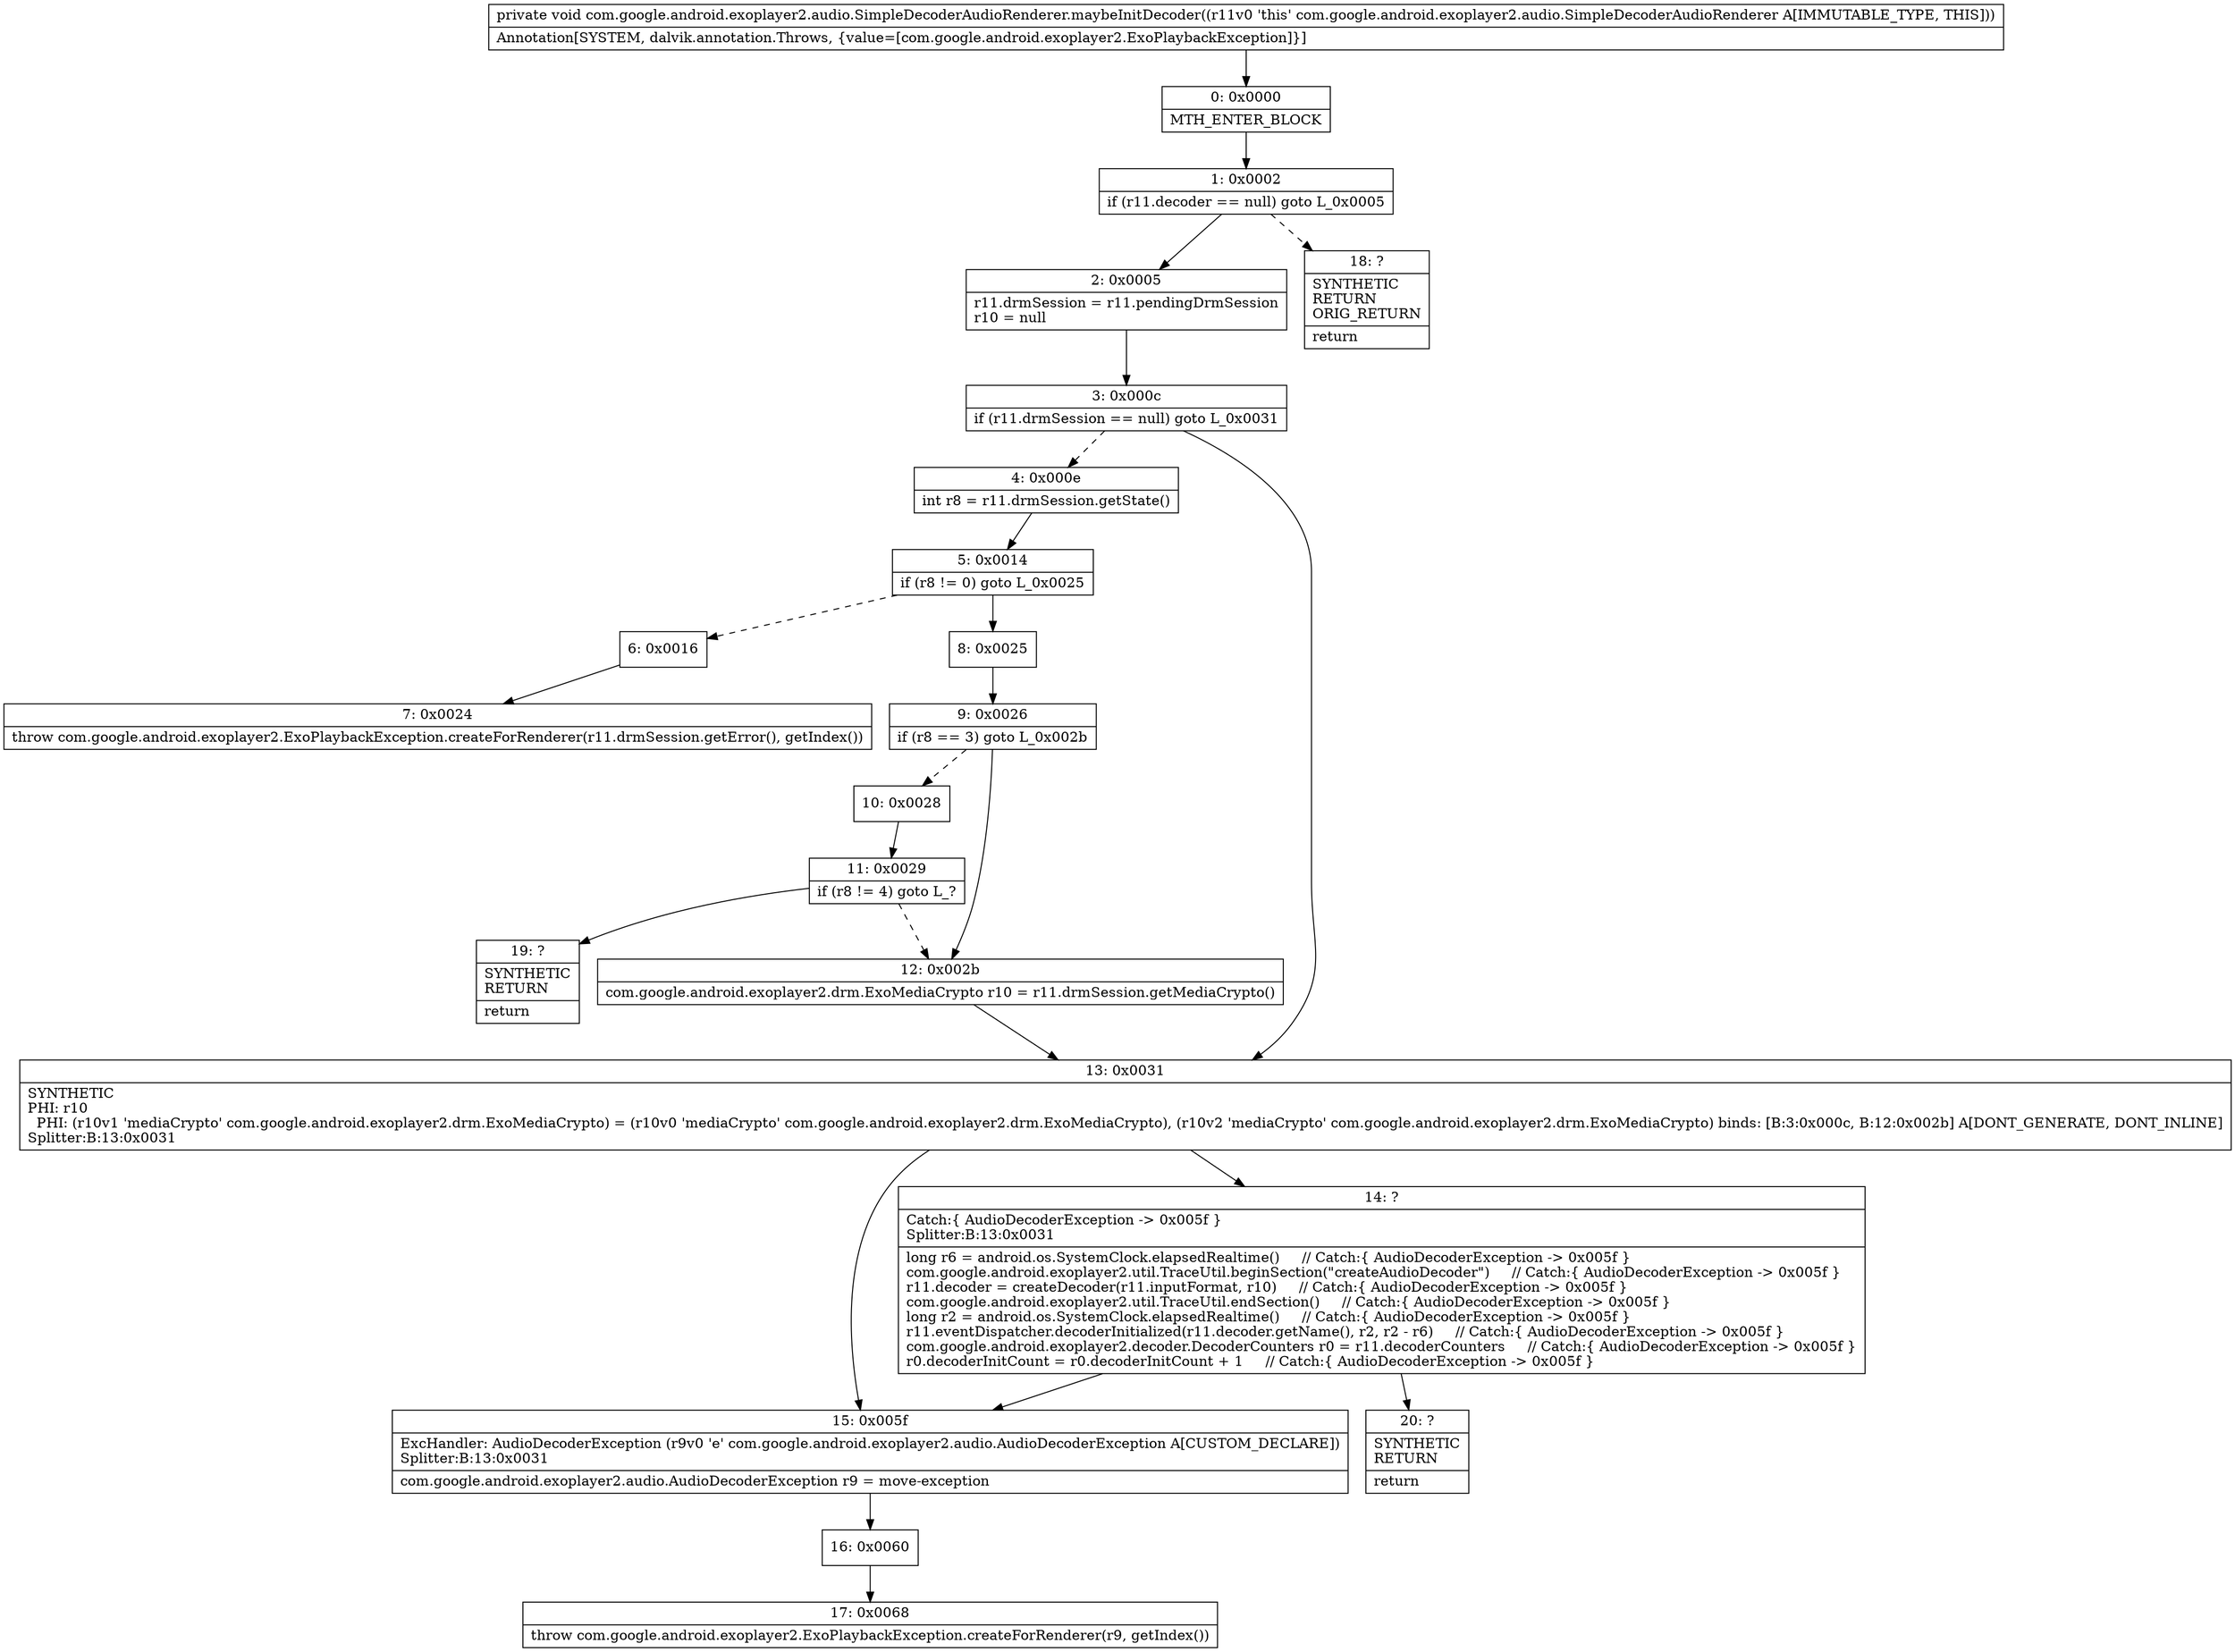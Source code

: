 digraph "CFG forcom.google.android.exoplayer2.audio.SimpleDecoderAudioRenderer.maybeInitDecoder()V" {
Node_0 [shape=record,label="{0\:\ 0x0000|MTH_ENTER_BLOCK\l}"];
Node_1 [shape=record,label="{1\:\ 0x0002|if (r11.decoder == null) goto L_0x0005\l}"];
Node_2 [shape=record,label="{2\:\ 0x0005|r11.drmSession = r11.pendingDrmSession\lr10 = null\l}"];
Node_3 [shape=record,label="{3\:\ 0x000c|if (r11.drmSession == null) goto L_0x0031\l}"];
Node_4 [shape=record,label="{4\:\ 0x000e|int r8 = r11.drmSession.getState()\l}"];
Node_5 [shape=record,label="{5\:\ 0x0014|if (r8 != 0) goto L_0x0025\l}"];
Node_6 [shape=record,label="{6\:\ 0x0016}"];
Node_7 [shape=record,label="{7\:\ 0x0024|throw com.google.android.exoplayer2.ExoPlaybackException.createForRenderer(r11.drmSession.getError(), getIndex())\l}"];
Node_8 [shape=record,label="{8\:\ 0x0025}"];
Node_9 [shape=record,label="{9\:\ 0x0026|if (r8 == 3) goto L_0x002b\l}"];
Node_10 [shape=record,label="{10\:\ 0x0028}"];
Node_11 [shape=record,label="{11\:\ 0x0029|if (r8 != 4) goto L_?\l}"];
Node_12 [shape=record,label="{12\:\ 0x002b|com.google.android.exoplayer2.drm.ExoMediaCrypto r10 = r11.drmSession.getMediaCrypto()\l}"];
Node_13 [shape=record,label="{13\:\ 0x0031|SYNTHETIC\lPHI: r10 \l  PHI: (r10v1 'mediaCrypto' com.google.android.exoplayer2.drm.ExoMediaCrypto) = (r10v0 'mediaCrypto' com.google.android.exoplayer2.drm.ExoMediaCrypto), (r10v2 'mediaCrypto' com.google.android.exoplayer2.drm.ExoMediaCrypto) binds: [B:3:0x000c, B:12:0x002b] A[DONT_GENERATE, DONT_INLINE]\lSplitter:B:13:0x0031\l}"];
Node_14 [shape=record,label="{14\:\ ?|Catch:\{ AudioDecoderException \-\> 0x005f \}\lSplitter:B:13:0x0031\l|long r6 = android.os.SystemClock.elapsedRealtime()     \/\/ Catch:\{ AudioDecoderException \-\> 0x005f \}\lcom.google.android.exoplayer2.util.TraceUtil.beginSection(\"createAudioDecoder\")     \/\/ Catch:\{ AudioDecoderException \-\> 0x005f \}\lr11.decoder = createDecoder(r11.inputFormat, r10)     \/\/ Catch:\{ AudioDecoderException \-\> 0x005f \}\lcom.google.android.exoplayer2.util.TraceUtil.endSection()     \/\/ Catch:\{ AudioDecoderException \-\> 0x005f \}\llong r2 = android.os.SystemClock.elapsedRealtime()     \/\/ Catch:\{ AudioDecoderException \-\> 0x005f \}\lr11.eventDispatcher.decoderInitialized(r11.decoder.getName(), r2, r2 \- r6)     \/\/ Catch:\{ AudioDecoderException \-\> 0x005f \}\lcom.google.android.exoplayer2.decoder.DecoderCounters r0 = r11.decoderCounters     \/\/ Catch:\{ AudioDecoderException \-\> 0x005f \}\lr0.decoderInitCount = r0.decoderInitCount + 1     \/\/ Catch:\{ AudioDecoderException \-\> 0x005f \}\l}"];
Node_15 [shape=record,label="{15\:\ 0x005f|ExcHandler: AudioDecoderException (r9v0 'e' com.google.android.exoplayer2.audio.AudioDecoderException A[CUSTOM_DECLARE])\lSplitter:B:13:0x0031\l|com.google.android.exoplayer2.audio.AudioDecoderException r9 = move\-exception\l}"];
Node_16 [shape=record,label="{16\:\ 0x0060}"];
Node_17 [shape=record,label="{17\:\ 0x0068|throw com.google.android.exoplayer2.ExoPlaybackException.createForRenderer(r9, getIndex())\l}"];
Node_18 [shape=record,label="{18\:\ ?|SYNTHETIC\lRETURN\lORIG_RETURN\l|return\l}"];
Node_19 [shape=record,label="{19\:\ ?|SYNTHETIC\lRETURN\l|return\l}"];
Node_20 [shape=record,label="{20\:\ ?|SYNTHETIC\lRETURN\l|return\l}"];
MethodNode[shape=record,label="{private void com.google.android.exoplayer2.audio.SimpleDecoderAudioRenderer.maybeInitDecoder((r11v0 'this' com.google.android.exoplayer2.audio.SimpleDecoderAudioRenderer A[IMMUTABLE_TYPE, THIS]))  | Annotation[SYSTEM, dalvik.annotation.Throws, \{value=[com.google.android.exoplayer2.ExoPlaybackException]\}]\l}"];
MethodNode -> Node_0;
Node_0 -> Node_1;
Node_1 -> Node_2;
Node_1 -> Node_18[style=dashed];
Node_2 -> Node_3;
Node_3 -> Node_4[style=dashed];
Node_3 -> Node_13;
Node_4 -> Node_5;
Node_5 -> Node_6[style=dashed];
Node_5 -> Node_8;
Node_6 -> Node_7;
Node_8 -> Node_9;
Node_9 -> Node_10[style=dashed];
Node_9 -> Node_12;
Node_10 -> Node_11;
Node_11 -> Node_12[style=dashed];
Node_11 -> Node_19;
Node_12 -> Node_13;
Node_13 -> Node_14;
Node_13 -> Node_15;
Node_14 -> Node_15;
Node_14 -> Node_20;
Node_15 -> Node_16;
Node_16 -> Node_17;
}

